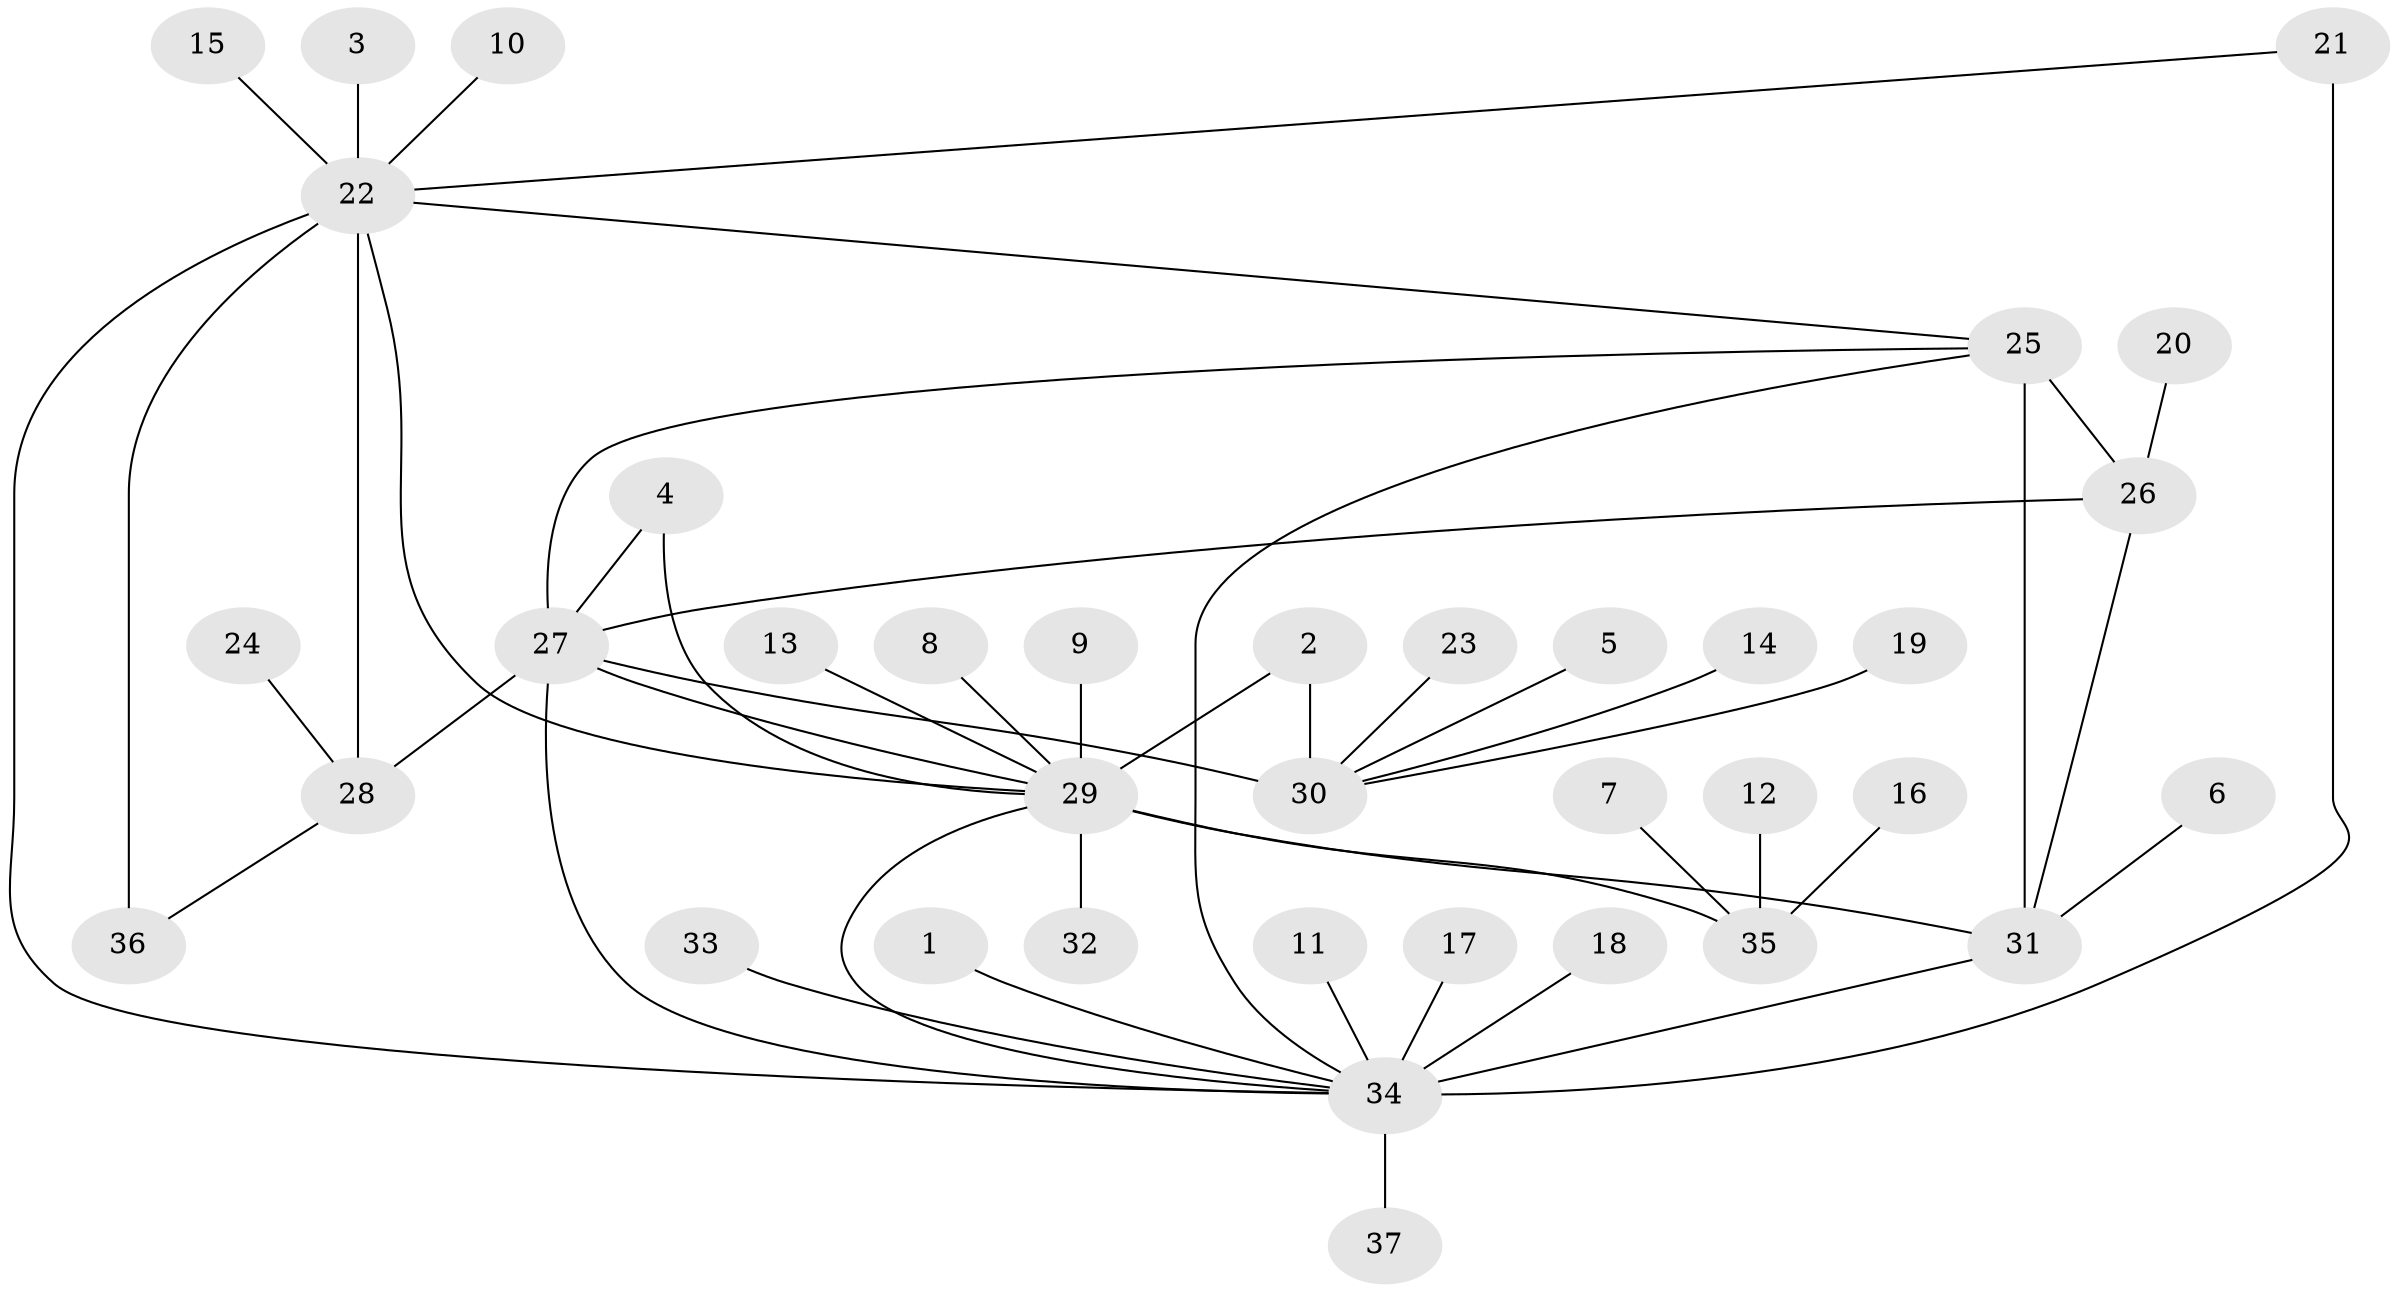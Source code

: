 // original degree distribution, {8: 0.03333333333333333, 9: 0.05, 6: 0.016666666666666666, 11: 0.025, 5: 0.016666666666666666, 7: 0.06666666666666667, 12: 0.025, 10: 0.016666666666666666, 1: 0.6, 2: 0.14166666666666666, 3: 0.008333333333333333}
// Generated by graph-tools (version 1.1) at 2025/37/03/04/25 23:37:33]
// undirected, 37 vertices, 49 edges
graph export_dot {
  node [color=gray90,style=filled];
  1;
  2;
  3;
  4;
  5;
  6;
  7;
  8;
  9;
  10;
  11;
  12;
  13;
  14;
  15;
  16;
  17;
  18;
  19;
  20;
  21;
  22;
  23;
  24;
  25;
  26;
  27;
  28;
  29;
  30;
  31;
  32;
  33;
  34;
  35;
  36;
  37;
  1 -- 34 [weight=1.0];
  2 -- 29 [weight=1.0];
  2 -- 30 [weight=1.0];
  3 -- 22 [weight=1.0];
  4 -- 27 [weight=1.0];
  4 -- 29 [weight=1.0];
  5 -- 30 [weight=1.0];
  6 -- 31 [weight=1.0];
  7 -- 35 [weight=1.0];
  8 -- 29 [weight=1.0];
  9 -- 29 [weight=1.0];
  10 -- 22 [weight=1.0];
  11 -- 34 [weight=1.0];
  12 -- 35 [weight=1.0];
  13 -- 29 [weight=1.0];
  14 -- 30 [weight=1.0];
  15 -- 22 [weight=1.0];
  16 -- 35 [weight=1.0];
  17 -- 34 [weight=1.0];
  18 -- 34 [weight=1.0];
  19 -- 30 [weight=1.0];
  20 -- 26 [weight=1.0];
  21 -- 22 [weight=1.0];
  21 -- 34 [weight=5.0];
  22 -- 25 [weight=1.0];
  22 -- 28 [weight=4.0];
  22 -- 29 [weight=1.0];
  22 -- 34 [weight=1.0];
  22 -- 36 [weight=4.0];
  23 -- 30 [weight=1.0];
  24 -- 28 [weight=1.0];
  25 -- 26 [weight=4.0];
  25 -- 27 [weight=1.0];
  25 -- 31 [weight=4.0];
  25 -- 34 [weight=2.0];
  26 -- 27 [weight=1.0];
  26 -- 31 [weight=1.0];
  27 -- 28 [weight=1.0];
  27 -- 29 [weight=1.0];
  27 -- 30 [weight=8.0];
  27 -- 34 [weight=1.0];
  28 -- 36 [weight=1.0];
  29 -- 31 [weight=1.0];
  29 -- 32 [weight=1.0];
  29 -- 34 [weight=1.0];
  29 -- 35 [weight=5.0];
  31 -- 34 [weight=1.0];
  33 -- 34 [weight=1.0];
  34 -- 37 [weight=1.0];
}
